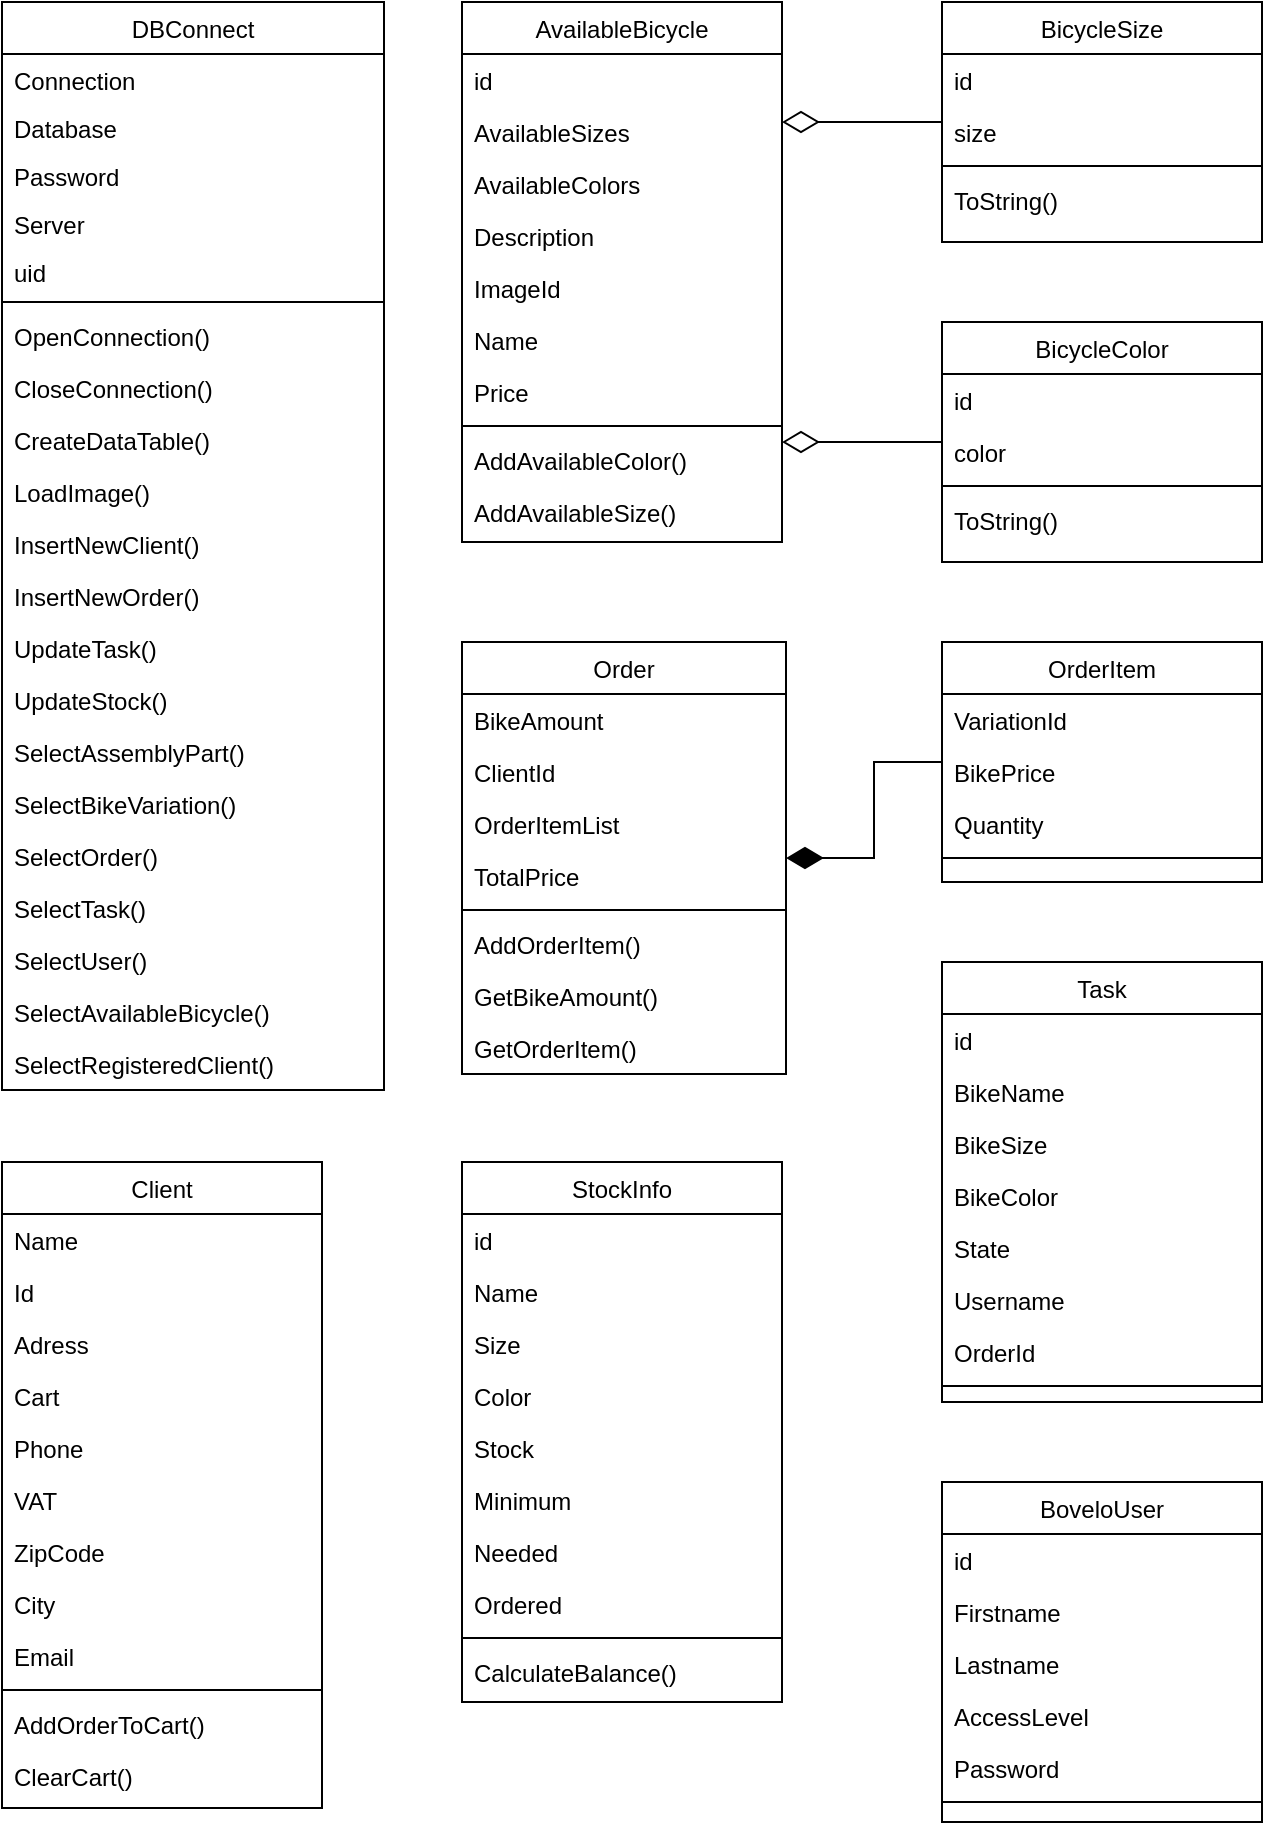 <mxfile version="14.7.7" type="device"><diagram id="TsuMjqk_o8t8ko3_EDHS" name="Page-1"><mxGraphModel dx="2249" dy="794" grid="1" gridSize="10" guides="1" tooltips="1" connect="1" arrows="1" fold="1" page="1" pageScale="1" pageWidth="827" pageHeight="1169" math="0" shadow="0"><root><mxCell id="0"/><mxCell id="1" parent="0"/><mxCell id="QG2_ryyLEY-8s9da29vv-2" value="AvailableBicycle" style="swimlane;fontStyle=0;align=center;verticalAlign=top;childLayout=stackLayout;horizontal=1;startSize=26;horizontalStack=0;resizeParent=1;resizeLast=0;collapsible=1;marginBottom=0;rounded=0;shadow=0;strokeWidth=1;" parent="1" vertex="1"><mxGeometry x="-440" y="40" width="160" height="270" as="geometry"><mxRectangle x="230" y="140" width="160" height="26" as="alternateBounds"/></mxGeometry></mxCell><mxCell id="QG2_ryyLEY-8s9da29vv-3" value="id" style="text;align=left;verticalAlign=top;spacingLeft=4;spacingRight=4;overflow=hidden;rotatable=0;points=[[0,0.5],[1,0.5]];portConstraint=eastwest;" parent="QG2_ryyLEY-8s9da29vv-2" vertex="1"><mxGeometry y="26" width="160" height="26" as="geometry"/></mxCell><mxCell id="QG2_ryyLEY-8s9da29vv-4" value="AvailableSizes" style="text;align=left;verticalAlign=top;spacingLeft=4;spacingRight=4;overflow=hidden;rotatable=0;points=[[0,0.5],[1,0.5]];portConstraint=eastwest;rounded=0;shadow=0;html=0;" parent="QG2_ryyLEY-8s9da29vv-2" vertex="1"><mxGeometry y="52" width="160" height="26" as="geometry"/></mxCell><mxCell id="QG2_ryyLEY-8s9da29vv-5" value="AvailableColors" style="text;align=left;verticalAlign=top;spacingLeft=4;spacingRight=4;overflow=hidden;rotatable=0;points=[[0,0.5],[1,0.5]];portConstraint=eastwest;rounded=0;shadow=0;html=0;" parent="QG2_ryyLEY-8s9da29vv-2" vertex="1"><mxGeometry y="78" width="160" height="26" as="geometry"/></mxCell><mxCell id="QG2_ryyLEY-8s9da29vv-6" value="Description" style="text;align=left;verticalAlign=top;spacingLeft=4;spacingRight=4;overflow=hidden;rotatable=0;points=[[0,0.5],[1,0.5]];portConstraint=eastwest;rounded=0;shadow=0;html=0;" parent="QG2_ryyLEY-8s9da29vv-2" vertex="1"><mxGeometry y="104" width="160" height="26" as="geometry"/></mxCell><mxCell id="QG2_ryyLEY-8s9da29vv-7" value="ImageId" style="text;align=left;verticalAlign=top;spacingLeft=4;spacingRight=4;overflow=hidden;rotatable=0;points=[[0,0.5],[1,0.5]];portConstraint=eastwest;rounded=0;shadow=0;html=0;" parent="QG2_ryyLEY-8s9da29vv-2" vertex="1"><mxGeometry y="130" width="160" height="26" as="geometry"/></mxCell><mxCell id="QG2_ryyLEY-8s9da29vv-8" value="Name" style="text;align=left;verticalAlign=top;spacingLeft=4;spacingRight=4;overflow=hidden;rotatable=0;points=[[0,0.5],[1,0.5]];portConstraint=eastwest;rounded=0;shadow=0;html=0;" parent="QG2_ryyLEY-8s9da29vv-2" vertex="1"><mxGeometry y="156" width="160" height="26" as="geometry"/></mxCell><mxCell id="QG2_ryyLEY-8s9da29vv-9" value="Price" style="text;align=left;verticalAlign=top;spacingLeft=4;spacingRight=4;overflow=hidden;rotatable=0;points=[[0,0.5],[1,0.5]];portConstraint=eastwest;rounded=0;shadow=0;html=0;" parent="QG2_ryyLEY-8s9da29vv-2" vertex="1"><mxGeometry y="182" width="160" height="26" as="geometry"/></mxCell><mxCell id="QG2_ryyLEY-8s9da29vv-10" value="" style="line;html=1;strokeWidth=1;align=left;verticalAlign=middle;spacingTop=-1;spacingLeft=3;spacingRight=3;rotatable=0;labelPosition=right;points=[];portConstraint=eastwest;" parent="QG2_ryyLEY-8s9da29vv-2" vertex="1"><mxGeometry y="208" width="160" height="8" as="geometry"/></mxCell><mxCell id="0ALVkSoYf7D5jNdclY_--37" value="AddAvailableColor()" style="text;align=left;verticalAlign=top;spacingLeft=4;spacingRight=4;overflow=hidden;rotatable=0;points=[[0,0.5],[1,0.5]];portConstraint=eastwest;rounded=0;shadow=0;html=0;" parent="QG2_ryyLEY-8s9da29vv-2" vertex="1"><mxGeometry y="216" width="160" height="26" as="geometry"/></mxCell><mxCell id="0ALVkSoYf7D5jNdclY_--38" value="AddAvailableSize()" style="text;align=left;verticalAlign=top;spacingLeft=4;spacingRight=4;overflow=hidden;rotatable=0;points=[[0,0.5],[1,0.5]];portConstraint=eastwest;rounded=0;shadow=0;html=0;" parent="QG2_ryyLEY-8s9da29vv-2" vertex="1"><mxGeometry y="242" width="160" height="26" as="geometry"/></mxCell><mxCell id="QG2_ryyLEY-8s9da29vv-13" value="Client" style="swimlane;fontStyle=0;align=center;verticalAlign=top;childLayout=stackLayout;horizontal=1;startSize=26;horizontalStack=0;resizeParent=1;resizeLast=0;collapsible=1;marginBottom=0;rounded=0;shadow=0;strokeWidth=1;" parent="1" vertex="1"><mxGeometry x="-670" y="620" width="160" height="323" as="geometry"><mxRectangle x="130" y="380" width="160" height="26" as="alternateBounds"/></mxGeometry></mxCell><mxCell id="QG2_ryyLEY-8s9da29vv-14" value="Name" style="text;align=left;verticalAlign=top;spacingLeft=4;spacingRight=4;overflow=hidden;rotatable=0;points=[[0,0.5],[1,0.5]];portConstraint=eastwest;" parent="QG2_ryyLEY-8s9da29vv-13" vertex="1"><mxGeometry y="26" width="160" height="26" as="geometry"/></mxCell><mxCell id="QG2_ryyLEY-8s9da29vv-15" value="Id" style="text;align=left;verticalAlign=top;spacingLeft=4;spacingRight=4;overflow=hidden;rotatable=0;points=[[0,0.5],[1,0.5]];portConstraint=eastwest;rounded=0;shadow=0;html=0;" parent="QG2_ryyLEY-8s9da29vv-13" vertex="1"><mxGeometry y="52" width="160" height="26" as="geometry"/></mxCell><mxCell id="QG2_ryyLEY-8s9da29vv-16" value="Adress" style="text;align=left;verticalAlign=top;spacingLeft=4;spacingRight=4;overflow=hidden;rotatable=0;points=[[0,0.5],[1,0.5]];portConstraint=eastwest;rounded=0;shadow=0;html=0;" parent="QG2_ryyLEY-8s9da29vv-13" vertex="1"><mxGeometry y="78" width="160" height="26" as="geometry"/></mxCell><mxCell id="0ALVkSoYf7D5jNdclY_--29" value="Cart" style="text;align=left;verticalAlign=top;spacingLeft=4;spacingRight=4;overflow=hidden;rotatable=0;points=[[0,0.5],[1,0.5]];portConstraint=eastwest;" parent="QG2_ryyLEY-8s9da29vv-13" vertex="1"><mxGeometry y="104" width="160" height="26" as="geometry"/></mxCell><mxCell id="0ALVkSoYf7D5jNdclY_--30" value="Phone" style="text;align=left;verticalAlign=top;spacingLeft=4;spacingRight=4;overflow=hidden;rotatable=0;points=[[0,0.5],[1,0.5]];portConstraint=eastwest;" parent="QG2_ryyLEY-8s9da29vv-13" vertex="1"><mxGeometry y="130" width="160" height="26" as="geometry"/></mxCell><mxCell id="0ALVkSoYf7D5jNdclY_--31" value="VAT" style="text;align=left;verticalAlign=top;spacingLeft=4;spacingRight=4;overflow=hidden;rotatable=0;points=[[0,0.5],[1,0.5]];portConstraint=eastwest;" parent="QG2_ryyLEY-8s9da29vv-13" vertex="1"><mxGeometry y="156" width="160" height="26" as="geometry"/></mxCell><mxCell id="0ALVkSoYf7D5jNdclY_--32" value="ZipCode" style="text;align=left;verticalAlign=top;spacingLeft=4;spacingRight=4;overflow=hidden;rotatable=0;points=[[0,0.5],[1,0.5]];portConstraint=eastwest;" parent="QG2_ryyLEY-8s9da29vv-13" vertex="1"><mxGeometry y="182" width="160" height="26" as="geometry"/></mxCell><mxCell id="0ALVkSoYf7D5jNdclY_--33" value="City" style="text;align=left;verticalAlign=top;spacingLeft=4;spacingRight=4;overflow=hidden;rotatable=0;points=[[0,0.5],[1,0.5]];portConstraint=eastwest;" parent="QG2_ryyLEY-8s9da29vv-13" vertex="1"><mxGeometry y="208" width="160" height="26" as="geometry"/></mxCell><mxCell id="0ALVkSoYf7D5jNdclY_--34" value="Email" style="text;align=left;verticalAlign=top;spacingLeft=4;spacingRight=4;overflow=hidden;rotatable=0;points=[[0,0.5],[1,0.5]];portConstraint=eastwest;" parent="QG2_ryyLEY-8s9da29vv-13" vertex="1"><mxGeometry y="234" width="160" height="26" as="geometry"/></mxCell><mxCell id="QG2_ryyLEY-8s9da29vv-23" value="" style="line;html=1;strokeWidth=1;align=left;verticalAlign=middle;spacingTop=-1;spacingLeft=3;spacingRight=3;rotatable=0;labelPosition=right;points=[];portConstraint=eastwest;" parent="QG2_ryyLEY-8s9da29vv-13" vertex="1"><mxGeometry y="260" width="160" height="8" as="geometry"/></mxCell><mxCell id="0ALVkSoYf7D5jNdclY_--35" value="AddOrderToCart()" style="text;align=left;verticalAlign=top;spacingLeft=4;spacingRight=4;overflow=hidden;rotatable=0;points=[[0,0.5],[1,0.5]];portConstraint=eastwest;" parent="QG2_ryyLEY-8s9da29vv-13" vertex="1"><mxGeometry y="268" width="160" height="26" as="geometry"/></mxCell><mxCell id="0ALVkSoYf7D5jNdclY_--36" value="ClearCart()" style="text;align=left;verticalAlign=top;spacingLeft=4;spacingRight=4;overflow=hidden;rotatable=0;points=[[0,0.5],[1,0.5]];portConstraint=eastwest;" parent="QG2_ryyLEY-8s9da29vv-13" vertex="1"><mxGeometry y="294" width="160" height="26" as="geometry"/></mxCell><mxCell id="QG2_ryyLEY-8s9da29vv-26" value="OrderItem" style="swimlane;fontStyle=0;align=center;verticalAlign=top;childLayout=stackLayout;horizontal=1;startSize=26;horizontalStack=0;resizeParent=1;resizeLast=0;collapsible=1;marginBottom=0;rounded=0;shadow=0;strokeWidth=1;" parent="1" vertex="1"><mxGeometry x="-200" y="360" width="160" height="120" as="geometry"><mxRectangle x="550" y="140" width="160" height="26" as="alternateBounds"/></mxGeometry></mxCell><mxCell id="QG2_ryyLEY-8s9da29vv-27" value="VariationId" style="text;align=left;verticalAlign=top;spacingLeft=4;spacingRight=4;overflow=hidden;rotatable=0;points=[[0,0.5],[1,0.5]];portConstraint=eastwest;rounded=0;shadow=0;html=0;" parent="QG2_ryyLEY-8s9da29vv-26" vertex="1"><mxGeometry y="26" width="160" height="26" as="geometry"/></mxCell><mxCell id="QG2_ryyLEY-8s9da29vv-28" value="BikePrice" style="text;align=left;verticalAlign=top;spacingLeft=4;spacingRight=4;overflow=hidden;rotatable=0;points=[[0,0.5],[1,0.5]];portConstraint=eastwest;rounded=0;shadow=0;html=0;" parent="QG2_ryyLEY-8s9da29vv-26" vertex="1"><mxGeometry y="52" width="160" height="26" as="geometry"/></mxCell><mxCell id="QG2_ryyLEY-8s9da29vv-30" value="Quantity" style="text;align=left;verticalAlign=top;spacingLeft=4;spacingRight=4;overflow=hidden;rotatable=0;points=[[0,0.5],[1,0.5]];portConstraint=eastwest;" parent="QG2_ryyLEY-8s9da29vv-26" vertex="1"><mxGeometry y="78" width="160" height="26" as="geometry"/></mxCell><mxCell id="QG2_ryyLEY-8s9da29vv-33" value="" style="line;html=1;strokeWidth=1;align=left;verticalAlign=middle;spacingTop=-1;spacingLeft=3;spacingRight=3;rotatable=0;labelPosition=right;points=[];portConstraint=eastwest;" parent="QG2_ryyLEY-8s9da29vv-26" vertex="1"><mxGeometry y="104" width="160" height="8" as="geometry"/></mxCell><mxCell id="wC6MNyjs0IfiuCmdOEDi-1" style="edgeStyle=orthogonalEdgeStyle;rounded=0;orthogonalLoop=1;jettySize=auto;html=1;endArrow=none;endFill=0;startArrow=diamondThin;startFill=1;startSize=16;" parent="1" source="QG2_ryyLEY-8s9da29vv-34" target="QG2_ryyLEY-8s9da29vv-26" edge="1"><mxGeometry relative="1" as="geometry"><mxPoint x="-250" y="490" as="sourcePoint"/><mxPoint x="-80" y="520" as="targetPoint"/></mxGeometry></mxCell><mxCell id="QG2_ryyLEY-8s9da29vv-34" value="Order" style="swimlane;fontStyle=0;align=center;verticalAlign=top;childLayout=stackLayout;horizontal=1;startSize=26;horizontalStack=0;resizeParent=1;resizeLast=0;collapsible=1;marginBottom=0;rounded=0;shadow=0;strokeWidth=1;" parent="1" vertex="1"><mxGeometry x="-440" y="360" width="162" height="216" as="geometry"><mxRectangle x="550" y="140" width="160" height="26" as="alternateBounds"/></mxGeometry></mxCell><mxCell id="QG2_ryyLEY-8s9da29vv-35" value="BikeAmount" style="text;align=left;verticalAlign=top;spacingLeft=4;spacingRight=4;overflow=hidden;rotatable=0;points=[[0,0.5],[1,0.5]];portConstraint=eastwest;rounded=0;shadow=0;html=0;" parent="QG2_ryyLEY-8s9da29vv-34" vertex="1"><mxGeometry y="26" width="162" height="26" as="geometry"/></mxCell><mxCell id="0ALVkSoYf7D5jNdclY_--18" value="ClientId" style="text;align=left;verticalAlign=top;spacingLeft=4;spacingRight=4;overflow=hidden;rotatable=0;points=[[0,0.5],[1,0.5]];portConstraint=eastwest;rounded=0;shadow=0;html=0;" parent="QG2_ryyLEY-8s9da29vv-34" vertex="1"><mxGeometry y="52" width="162" height="26" as="geometry"/></mxCell><mxCell id="0ALVkSoYf7D5jNdclY_--19" value="OrderItemList" style="text;align=left;verticalAlign=top;spacingLeft=4;spacingRight=4;overflow=hidden;rotatable=0;points=[[0,0.5],[1,0.5]];portConstraint=eastwest;rounded=0;shadow=0;html=0;" parent="QG2_ryyLEY-8s9da29vv-34" vertex="1"><mxGeometry y="78" width="162" height="26" as="geometry"/></mxCell><mxCell id="QG2_ryyLEY-8s9da29vv-38" value="TotalPrice" style="text;align=left;verticalAlign=top;spacingLeft=4;spacingRight=4;overflow=hidden;rotatable=0;points=[[0,0.5],[1,0.5]];portConstraint=eastwest;rounded=0;shadow=0;html=0;" parent="QG2_ryyLEY-8s9da29vv-34" vertex="1"><mxGeometry y="104" width="162" height="26" as="geometry"/></mxCell><mxCell id="QG2_ryyLEY-8s9da29vv-39" value="" style="line;html=1;strokeWidth=1;align=left;verticalAlign=middle;spacingTop=-1;spacingLeft=3;spacingRight=3;rotatable=0;labelPosition=right;points=[];portConstraint=eastwest;" parent="QG2_ryyLEY-8s9da29vv-34" vertex="1"><mxGeometry y="130" width="162" height="8" as="geometry"/></mxCell><mxCell id="0ALVkSoYf7D5jNdclY_--20" value="AddOrderItem()" style="text;align=left;verticalAlign=top;spacingLeft=4;spacingRight=4;overflow=hidden;rotatable=0;points=[[0,0.5],[1,0.5]];portConstraint=eastwest;rounded=0;shadow=0;html=0;" parent="QG2_ryyLEY-8s9da29vv-34" vertex="1"><mxGeometry y="138" width="162" height="26" as="geometry"/></mxCell><mxCell id="0ALVkSoYf7D5jNdclY_--21" value="GetBikeAmount()" style="text;align=left;verticalAlign=top;spacingLeft=4;spacingRight=4;overflow=hidden;rotatable=0;points=[[0,0.5],[1,0.5]];portConstraint=eastwest;rounded=0;shadow=0;html=0;" parent="QG2_ryyLEY-8s9da29vv-34" vertex="1"><mxGeometry y="164" width="162" height="26" as="geometry"/></mxCell><mxCell id="0ALVkSoYf7D5jNdclY_--22" value="GetOrderItem()" style="text;align=left;verticalAlign=top;spacingLeft=4;spacingRight=4;overflow=hidden;rotatable=0;points=[[0,0.5],[1,0.5]];portConstraint=eastwest;rounded=0;shadow=0;html=0;" parent="QG2_ryyLEY-8s9da29vv-34" vertex="1"><mxGeometry y="190" width="162" height="26" as="geometry"/></mxCell><mxCell id="QG2_ryyLEY-8s9da29vv-43" value="BoveloUser" style="swimlane;fontStyle=0;align=center;verticalAlign=top;childLayout=stackLayout;horizontal=1;startSize=26;horizontalStack=0;resizeParent=1;resizeLast=0;collapsible=1;marginBottom=0;rounded=0;shadow=0;strokeWidth=1;" parent="1" vertex="1"><mxGeometry x="-200" y="780" width="160" height="170" as="geometry"><mxRectangle x="130" y="380" width="160" height="26" as="alternateBounds"/></mxGeometry></mxCell><mxCell id="QG2_ryyLEY-8s9da29vv-46" value="id" style="text;align=left;verticalAlign=top;spacingLeft=4;spacingRight=4;overflow=hidden;rotatable=0;points=[[0,0.5],[1,0.5]];portConstraint=eastwest;rounded=0;shadow=0;html=0;" parent="QG2_ryyLEY-8s9da29vv-43" vertex="1"><mxGeometry y="26" width="160" height="26" as="geometry"/></mxCell><mxCell id="QG2_ryyLEY-8s9da29vv-44" value="Firstname" style="text;align=left;verticalAlign=top;spacingLeft=4;spacingRight=4;overflow=hidden;rotatable=0;points=[[0,0.5],[1,0.5]];portConstraint=eastwest;" parent="QG2_ryyLEY-8s9da29vv-43" vertex="1"><mxGeometry y="52" width="160" height="26" as="geometry"/></mxCell><mxCell id="0ALVkSoYf7D5jNdclY_--27" value="Lastname" style="text;align=left;verticalAlign=top;spacingLeft=4;spacingRight=4;overflow=hidden;rotatable=0;points=[[0,0.5],[1,0.5]];portConstraint=eastwest;" parent="QG2_ryyLEY-8s9da29vv-43" vertex="1"><mxGeometry y="78" width="160" height="26" as="geometry"/></mxCell><mxCell id="0ALVkSoYf7D5jNdclY_--28" value="AccessLevel" style="text;align=left;verticalAlign=top;spacingLeft=4;spacingRight=4;overflow=hidden;rotatable=0;points=[[0,0.5],[1,0.5]];portConstraint=eastwest;" parent="QG2_ryyLEY-8s9da29vv-43" vertex="1"><mxGeometry y="104" width="160" height="26" as="geometry"/></mxCell><mxCell id="QG2_ryyLEY-8s9da29vv-48" value="Password" style="text;align=left;verticalAlign=top;spacingLeft=4;spacingRight=4;overflow=hidden;rotatable=0;points=[[0,0.5],[1,0.5]];portConstraint=eastwest;rounded=0;shadow=0;html=0;" parent="QG2_ryyLEY-8s9da29vv-43" vertex="1"><mxGeometry y="130" width="160" height="26" as="geometry"/></mxCell><mxCell id="QG2_ryyLEY-8s9da29vv-49" value="" style="line;html=1;strokeWidth=1;align=left;verticalAlign=middle;spacingTop=-1;spacingLeft=3;spacingRight=3;rotatable=0;labelPosition=right;points=[];portConstraint=eastwest;" parent="QG2_ryyLEY-8s9da29vv-43" vertex="1"><mxGeometry y="156" width="160" height="8" as="geometry"/></mxCell><mxCell id="QG2_ryyLEY-8s9da29vv-75" value="Task" style="swimlane;fontStyle=0;align=center;verticalAlign=top;childLayout=stackLayout;horizontal=1;startSize=26;horizontalStack=0;resizeParent=1;resizeLast=0;collapsible=1;marginBottom=0;rounded=0;shadow=0;strokeWidth=1;" parent="1" vertex="1"><mxGeometry x="-200" y="520" width="160" height="220" as="geometry"><mxRectangle x="130" y="380" width="160" height="26" as="alternateBounds"/></mxGeometry></mxCell><mxCell id="0ALVkSoYf7D5jNdclY_--24" value="id" style="text;align=left;verticalAlign=top;spacingLeft=4;spacingRight=4;overflow=hidden;rotatable=0;points=[[0,0.5],[1,0.5]];portConstraint=eastwest;rounded=0;shadow=0;html=0;" parent="QG2_ryyLEY-8s9da29vv-75" vertex="1"><mxGeometry y="26" width="160" height="26" as="geometry"/></mxCell><mxCell id="0ALVkSoYf7D5jNdclY_--23" value="BikeName" style="text;align=left;verticalAlign=top;spacingLeft=4;spacingRight=4;overflow=hidden;rotatable=0;points=[[0,0.5],[1,0.5]];portConstraint=eastwest;" parent="QG2_ryyLEY-8s9da29vv-75" vertex="1"><mxGeometry y="52" width="160" height="26" as="geometry"/></mxCell><mxCell id="QG2_ryyLEY-8s9da29vv-78" value="BikeSize" style="text;align=left;verticalAlign=top;spacingLeft=4;spacingRight=4;overflow=hidden;rotatable=0;points=[[0,0.5],[1,0.5]];portConstraint=eastwest;rounded=0;shadow=0;html=0;" parent="QG2_ryyLEY-8s9da29vv-75" vertex="1"><mxGeometry y="78" width="160" height="26" as="geometry"/></mxCell><mxCell id="QG2_ryyLEY-8s9da29vv-76" value="BikeColor" style="text;align=left;verticalAlign=top;spacingLeft=4;spacingRight=4;overflow=hidden;rotatable=0;points=[[0,0.5],[1,0.5]];portConstraint=eastwest;" parent="QG2_ryyLEY-8s9da29vv-75" vertex="1"><mxGeometry y="104" width="160" height="26" as="geometry"/></mxCell><mxCell id="0ALVkSoYf7D5jNdclY_--25" value="State" style="text;align=left;verticalAlign=top;spacingLeft=4;spacingRight=4;overflow=hidden;rotatable=0;points=[[0,0.5],[1,0.5]];portConstraint=eastwest;rounded=0;shadow=0;html=0;" parent="QG2_ryyLEY-8s9da29vv-75" vertex="1"><mxGeometry y="130" width="160" height="26" as="geometry"/></mxCell><mxCell id="0ALVkSoYf7D5jNdclY_--26" value="Username" style="text;align=left;verticalAlign=top;spacingLeft=4;spacingRight=4;overflow=hidden;rotatable=0;points=[[0,0.5],[1,0.5]];portConstraint=eastwest;rounded=0;shadow=0;html=0;" parent="QG2_ryyLEY-8s9da29vv-75" vertex="1"><mxGeometry y="156" width="160" height="26" as="geometry"/></mxCell><mxCell id="QG2_ryyLEY-8s9da29vv-82" value="OrderId" style="text;align=left;verticalAlign=top;spacingLeft=4;spacingRight=4;overflow=hidden;rotatable=0;points=[[0,0.5],[1,0.5]];portConstraint=eastwest;rounded=0;shadow=0;html=0;" parent="QG2_ryyLEY-8s9da29vv-75" vertex="1"><mxGeometry y="182" width="160" height="26" as="geometry"/></mxCell><mxCell id="QG2_ryyLEY-8s9da29vv-83" value="" style="line;html=1;strokeWidth=1;align=left;verticalAlign=middle;spacingTop=-1;spacingLeft=3;spacingRight=3;rotatable=0;labelPosition=right;points=[];portConstraint=eastwest;" parent="QG2_ryyLEY-8s9da29vv-75" vertex="1"><mxGeometry y="208" width="160" height="8" as="geometry"/></mxCell><mxCell id="0ALVkSoYf7D5jNdclY_--1" value="StockInfo" style="swimlane;fontStyle=0;align=center;verticalAlign=top;childLayout=stackLayout;horizontal=1;startSize=26;horizontalStack=0;resizeParent=1;resizeLast=0;collapsible=1;marginBottom=0;rounded=0;shadow=0;strokeWidth=1;" parent="1" vertex="1"><mxGeometry x="-440" y="620" width="160" height="270" as="geometry"><mxRectangle x="550" y="140" width="160" height="26" as="alternateBounds"/></mxGeometry></mxCell><mxCell id="0ALVkSoYf7D5jNdclY_--2" value="id" style="text;align=left;verticalAlign=top;spacingLeft=4;spacingRight=4;overflow=hidden;rotatable=0;points=[[0,0.5],[1,0.5]];portConstraint=eastwest;rounded=0;shadow=0;html=0;" parent="0ALVkSoYf7D5jNdclY_--1" vertex="1"><mxGeometry y="26" width="160" height="26" as="geometry"/></mxCell><mxCell id="0ALVkSoYf7D5jNdclY_--11" value="Name" style="text;align=left;verticalAlign=top;spacingLeft=4;spacingRight=4;overflow=hidden;rotatable=0;points=[[0,0.5],[1,0.5]];portConstraint=eastwest;rounded=0;shadow=0;html=0;" parent="0ALVkSoYf7D5jNdclY_--1" vertex="1"><mxGeometry y="52" width="160" height="26" as="geometry"/></mxCell><mxCell id="0ALVkSoYf7D5jNdclY_--10" value="Size" style="text;align=left;verticalAlign=top;spacingLeft=4;spacingRight=4;overflow=hidden;rotatable=0;points=[[0,0.5],[1,0.5]];portConstraint=eastwest;rounded=0;shadow=0;html=0;" parent="0ALVkSoYf7D5jNdclY_--1" vertex="1"><mxGeometry y="78" width="160" height="26" as="geometry"/></mxCell><mxCell id="0ALVkSoYf7D5jNdclY_--3" value="Color" style="text;align=left;verticalAlign=top;spacingLeft=4;spacingRight=4;overflow=hidden;rotatable=0;points=[[0,0.5],[1,0.5]];portConstraint=eastwest;rounded=0;shadow=0;html=0;" parent="0ALVkSoYf7D5jNdclY_--1" vertex="1"><mxGeometry y="104" width="160" height="26" as="geometry"/></mxCell><mxCell id="0ALVkSoYf7D5jNdclY_--12" value="Stock" style="text;align=left;verticalAlign=top;spacingLeft=4;spacingRight=4;overflow=hidden;rotatable=0;points=[[0,0.5],[1,0.5]];portConstraint=eastwest;rounded=0;shadow=0;html=0;" parent="0ALVkSoYf7D5jNdclY_--1" vertex="1"><mxGeometry y="130" width="160" height="26" as="geometry"/></mxCell><mxCell id="0ALVkSoYf7D5jNdclY_--13" value="Minimum" style="text;align=left;verticalAlign=top;spacingLeft=4;spacingRight=4;overflow=hidden;rotatable=0;points=[[0,0.5],[1,0.5]];portConstraint=eastwest;rounded=0;shadow=0;html=0;" parent="0ALVkSoYf7D5jNdclY_--1" vertex="1"><mxGeometry y="156" width="160" height="26" as="geometry"/></mxCell><mxCell id="0ALVkSoYf7D5jNdclY_--15" value="Needed" style="text;align=left;verticalAlign=top;spacingLeft=4;spacingRight=4;overflow=hidden;rotatable=0;points=[[0,0.5],[1,0.5]];portConstraint=eastwest;rounded=0;shadow=0;html=0;" parent="0ALVkSoYf7D5jNdclY_--1" vertex="1"><mxGeometry y="182" width="160" height="26" as="geometry"/></mxCell><mxCell id="0ALVkSoYf7D5jNdclY_--14" value="Ordered" style="text;align=left;verticalAlign=top;spacingLeft=4;spacingRight=4;overflow=hidden;rotatable=0;points=[[0,0.5],[1,0.5]];portConstraint=eastwest;rounded=0;shadow=0;html=0;" parent="0ALVkSoYf7D5jNdclY_--1" vertex="1"><mxGeometry y="208" width="160" height="26" as="geometry"/></mxCell><mxCell id="0ALVkSoYf7D5jNdclY_--6" value="" style="line;html=1;strokeWidth=1;align=left;verticalAlign=middle;spacingTop=-1;spacingLeft=3;spacingRight=3;rotatable=0;labelPosition=right;points=[];portConstraint=eastwest;" parent="0ALVkSoYf7D5jNdclY_--1" vertex="1"><mxGeometry y="234" width="160" height="8" as="geometry"/></mxCell><mxCell id="0ALVkSoYf7D5jNdclY_--17" value="CalculateBalance()" style="text;align=left;verticalAlign=top;spacingLeft=4;spacingRight=4;overflow=hidden;rotatable=0;points=[[0,0.5],[1,0.5]];portConstraint=eastwest;rounded=0;shadow=0;html=0;" parent="0ALVkSoYf7D5jNdclY_--1" vertex="1"><mxGeometry y="242" width="160" height="26" as="geometry"/></mxCell><mxCell id="0ALVkSoYf7D5jNdclY_--39" value="DBConnect" style="swimlane;fontStyle=0;align=center;verticalAlign=top;childLayout=stackLayout;horizontal=1;startSize=26;horizontalStack=0;resizeParent=1;resizeLast=0;collapsible=1;marginBottom=0;rounded=0;shadow=0;strokeWidth=1;" parent="1" vertex="1"><mxGeometry x="-670" y="40" width="191" height="544" as="geometry"><mxRectangle x="340" y="380" width="170" height="26" as="alternateBounds"/></mxGeometry></mxCell><mxCell id="0ALVkSoYf7D5jNdclY_--40" value="Connection&#10;" style="text;align=left;verticalAlign=top;spacingLeft=4;spacingRight=4;overflow=hidden;rotatable=0;points=[[0,0.5],[1,0.5]];portConstraint=eastwest;" parent="0ALVkSoYf7D5jNdclY_--39" vertex="1"><mxGeometry y="26" width="191" height="24" as="geometry"/></mxCell><mxCell id="0ALVkSoYf7D5jNdclY_--62" value="Database" style="text;align=left;verticalAlign=top;spacingLeft=4;spacingRight=4;overflow=hidden;rotatable=0;points=[[0,0.5],[1,0.5]];portConstraint=eastwest;" parent="0ALVkSoYf7D5jNdclY_--39" vertex="1"><mxGeometry y="50" width="191" height="24" as="geometry"/></mxCell><mxCell id="0ALVkSoYf7D5jNdclY_--63" value="Password" style="text;align=left;verticalAlign=top;spacingLeft=4;spacingRight=4;overflow=hidden;rotatable=0;points=[[0,0.5],[1,0.5]];portConstraint=eastwest;" parent="0ALVkSoYf7D5jNdclY_--39" vertex="1"><mxGeometry y="74" width="191" height="24" as="geometry"/></mxCell><mxCell id="0ALVkSoYf7D5jNdclY_--64" value="Server" style="text;align=left;verticalAlign=top;spacingLeft=4;spacingRight=4;overflow=hidden;rotatable=0;points=[[0,0.5],[1,0.5]];portConstraint=eastwest;" parent="0ALVkSoYf7D5jNdclY_--39" vertex="1"><mxGeometry y="98" width="191" height="24" as="geometry"/></mxCell><mxCell id="0ALVkSoYf7D5jNdclY_--65" value="uid" style="text;align=left;verticalAlign=top;spacingLeft=4;spacingRight=4;overflow=hidden;rotatable=0;points=[[0,0.5],[1,0.5]];portConstraint=eastwest;" parent="0ALVkSoYf7D5jNdclY_--39" vertex="1"><mxGeometry y="122" width="191" height="24" as="geometry"/></mxCell><mxCell id="0ALVkSoYf7D5jNdclY_--45" value="" style="line;html=1;strokeWidth=1;align=left;verticalAlign=middle;spacingTop=-1;spacingLeft=3;spacingRight=3;rotatable=0;labelPosition=right;points=[];portConstraint=eastwest;" parent="0ALVkSoYf7D5jNdclY_--39" vertex="1"><mxGeometry y="146" width="191" height="8" as="geometry"/></mxCell><mxCell id="0ALVkSoYf7D5jNdclY_--67" value="OpenConnection()" style="text;align=left;verticalAlign=top;spacingLeft=4;spacingRight=4;overflow=hidden;rotatable=0;points=[[0,0.5],[1,0.5]];portConstraint=eastwest;" parent="0ALVkSoYf7D5jNdclY_--39" vertex="1"><mxGeometry y="154" width="191" height="26" as="geometry"/></mxCell><mxCell id="0ALVkSoYf7D5jNdclY_--66" value="CloseConnection()" style="text;align=left;verticalAlign=top;spacingLeft=4;spacingRight=4;overflow=hidden;rotatable=0;points=[[0,0.5],[1,0.5]];portConstraint=eastwest;" parent="0ALVkSoYf7D5jNdclY_--39" vertex="1"><mxGeometry y="180" width="191" height="26" as="geometry"/></mxCell><mxCell id="0ALVkSoYf7D5jNdclY_--48" value="CreateDataTable()" style="text;align=left;verticalAlign=top;spacingLeft=4;spacingRight=4;overflow=hidden;rotatable=0;points=[[0,0.5],[1,0.5]];portConstraint=eastwest;" parent="0ALVkSoYf7D5jNdclY_--39" vertex="1"><mxGeometry y="206" width="191" height="26" as="geometry"/></mxCell><mxCell id="0ALVkSoYf7D5jNdclY_--70" value="LoadImage()" style="text;align=left;verticalAlign=top;spacingLeft=4;spacingRight=4;overflow=hidden;rotatable=0;points=[[0,0.5],[1,0.5]];portConstraint=eastwest;" parent="0ALVkSoYf7D5jNdclY_--39" vertex="1"><mxGeometry y="232" width="191" height="26" as="geometry"/></mxCell><mxCell id="0ALVkSoYf7D5jNdclY_--68" value="InsertNewClient()" style="text;align=left;verticalAlign=top;spacingLeft=4;spacingRight=4;overflow=hidden;rotatable=0;points=[[0,0.5],[1,0.5]];portConstraint=eastwest;" parent="0ALVkSoYf7D5jNdclY_--39" vertex="1"><mxGeometry y="258" width="191" height="26" as="geometry"/></mxCell><mxCell id="0ALVkSoYf7D5jNdclY_--69" value="InsertNewOrder()" style="text;align=left;verticalAlign=top;spacingLeft=4;spacingRight=4;overflow=hidden;rotatable=0;points=[[0,0.5],[1,0.5]];portConstraint=eastwest;" parent="0ALVkSoYf7D5jNdclY_--39" vertex="1"><mxGeometry y="284" width="191" height="26" as="geometry"/></mxCell><mxCell id="0ALVkSoYf7D5jNdclY_--71" value="UpdateTask()" style="text;align=left;verticalAlign=top;spacingLeft=4;spacingRight=4;overflow=hidden;rotatable=0;points=[[0,0.5],[1,0.5]];portConstraint=eastwest;" parent="0ALVkSoYf7D5jNdclY_--39" vertex="1"><mxGeometry y="310" width="191" height="26" as="geometry"/></mxCell><mxCell id="0ALVkSoYf7D5jNdclY_--78" value="UpdateStock()" style="text;align=left;verticalAlign=top;spacingLeft=4;spacingRight=4;overflow=hidden;rotatable=0;points=[[0,0.5],[1,0.5]];portConstraint=eastwest;" parent="0ALVkSoYf7D5jNdclY_--39" vertex="1"><mxGeometry y="336" width="191" height="26" as="geometry"/></mxCell><mxCell id="0ALVkSoYf7D5jNdclY_--79" value="SelectAssemblyPart()" style="text;align=left;verticalAlign=top;spacingLeft=4;spacingRight=4;overflow=hidden;rotatable=0;points=[[0,0.5],[1,0.5]];portConstraint=eastwest;" parent="0ALVkSoYf7D5jNdclY_--39" vertex="1"><mxGeometry y="362" width="191" height="26" as="geometry"/></mxCell><mxCell id="0ALVkSoYf7D5jNdclY_--80" value="SelectBikeVariation()" style="text;align=left;verticalAlign=top;spacingLeft=4;spacingRight=4;overflow=hidden;rotatable=0;points=[[0,0.5],[1,0.5]];portConstraint=eastwest;" parent="0ALVkSoYf7D5jNdclY_--39" vertex="1"><mxGeometry y="388" width="191" height="26" as="geometry"/></mxCell><mxCell id="0ALVkSoYf7D5jNdclY_--72" value="SelectOrder()" style="text;align=left;verticalAlign=top;spacingLeft=4;spacingRight=4;overflow=hidden;rotatable=0;points=[[0,0.5],[1,0.5]];portConstraint=eastwest;" parent="0ALVkSoYf7D5jNdclY_--39" vertex="1"><mxGeometry y="414" width="191" height="26" as="geometry"/></mxCell><mxCell id="0ALVkSoYf7D5jNdclY_--73" value="SelectTask()" style="text;align=left;verticalAlign=top;spacingLeft=4;spacingRight=4;overflow=hidden;rotatable=0;points=[[0,0.5],[1,0.5]];portConstraint=eastwest;" parent="0ALVkSoYf7D5jNdclY_--39" vertex="1"><mxGeometry y="440" width="191" height="26" as="geometry"/></mxCell><mxCell id="0ALVkSoYf7D5jNdclY_--74" value="SelectUser()" style="text;align=left;verticalAlign=top;spacingLeft=4;spacingRight=4;overflow=hidden;rotatable=0;points=[[0,0.5],[1,0.5]];portConstraint=eastwest;" parent="0ALVkSoYf7D5jNdclY_--39" vertex="1"><mxGeometry y="466" width="191" height="26" as="geometry"/></mxCell><mxCell id="0ALVkSoYf7D5jNdclY_--75" value="SelectAvailableBicycle()" style="text;align=left;verticalAlign=top;spacingLeft=4;spacingRight=4;overflow=hidden;rotatable=0;points=[[0,0.5],[1,0.5]];portConstraint=eastwest;" parent="0ALVkSoYf7D5jNdclY_--39" vertex="1"><mxGeometry y="492" width="191" height="26" as="geometry"/></mxCell><mxCell id="0ALVkSoYf7D5jNdclY_--76" value="SelectRegisteredClient()" style="text;align=left;verticalAlign=top;spacingLeft=4;spacingRight=4;overflow=hidden;rotatable=0;points=[[0,0.5],[1,0.5]];portConstraint=eastwest;" parent="0ALVkSoYf7D5jNdclY_--39" vertex="1"><mxGeometry y="518" width="191" height="26" as="geometry"/></mxCell><mxCell id="b-nqsrUIRrcm-qXKe5dL-19" style="edgeStyle=orthogonalEdgeStyle;rounded=0;orthogonalLoop=1;jettySize=auto;html=1;endArrow=diamondThin;endFill=0;endSize=16;entryX=1;entryY=0.154;entryDx=0;entryDy=0;entryPerimeter=0;" parent="1" source="b-nqsrUIRrcm-qXKe5dL-1" target="0ALVkSoYf7D5jNdclY_--37" edge="1"><mxGeometry relative="1" as="geometry"/></mxCell><mxCell id="b-nqsrUIRrcm-qXKe5dL-1" value="BicycleColor" style="swimlane;fontStyle=0;align=center;verticalAlign=top;childLayout=stackLayout;horizontal=1;startSize=26;horizontalStack=0;resizeParent=1;resizeLast=0;collapsible=1;marginBottom=0;rounded=0;shadow=0;strokeWidth=1;" parent="1" vertex="1"><mxGeometry x="-200" y="200" width="160" height="120" as="geometry"><mxRectangle x="230" y="140" width="160" height="26" as="alternateBounds"/></mxGeometry></mxCell><mxCell id="b-nqsrUIRrcm-qXKe5dL-2" value="id" style="text;align=left;verticalAlign=top;spacingLeft=4;spacingRight=4;overflow=hidden;rotatable=0;points=[[0,0.5],[1,0.5]];portConstraint=eastwest;" parent="b-nqsrUIRrcm-qXKe5dL-1" vertex="1"><mxGeometry y="26" width="160" height="26" as="geometry"/></mxCell><mxCell id="b-nqsrUIRrcm-qXKe5dL-3" value="color" style="text;align=left;verticalAlign=top;spacingLeft=4;spacingRight=4;overflow=hidden;rotatable=0;points=[[0,0.5],[1,0.5]];portConstraint=eastwest;rounded=0;shadow=0;html=0;" parent="b-nqsrUIRrcm-qXKe5dL-1" vertex="1"><mxGeometry y="52" width="160" height="26" as="geometry"/></mxCell><mxCell id="b-nqsrUIRrcm-qXKe5dL-9" value="" style="line;html=1;strokeWidth=1;align=left;verticalAlign=middle;spacingTop=-1;spacingLeft=3;spacingRight=3;rotatable=0;labelPosition=right;points=[];portConstraint=eastwest;" parent="b-nqsrUIRrcm-qXKe5dL-1" vertex="1"><mxGeometry y="78" width="160" height="8" as="geometry"/></mxCell><mxCell id="b-nqsrUIRrcm-qXKe5dL-10" value="ToString()" style="text;align=left;verticalAlign=top;spacingLeft=4;spacingRight=4;overflow=hidden;rotatable=0;points=[[0,0.5],[1,0.5]];portConstraint=eastwest;rounded=0;shadow=0;html=0;" parent="b-nqsrUIRrcm-qXKe5dL-1" vertex="1"><mxGeometry y="86" width="160" height="26" as="geometry"/></mxCell><mxCell id="b-nqsrUIRrcm-qXKe5dL-20" style="edgeStyle=orthogonalEdgeStyle;rounded=0;orthogonalLoop=1;jettySize=auto;html=1;endArrow=diamondThin;endFill=0;endSize=16;" parent="1" source="b-nqsrUIRrcm-qXKe5dL-12" edge="1"><mxGeometry relative="1" as="geometry"><mxPoint x="-280" y="100" as="targetPoint"/></mxGeometry></mxCell><mxCell id="b-nqsrUIRrcm-qXKe5dL-12" value="BicycleSize" style="swimlane;fontStyle=0;align=center;verticalAlign=top;childLayout=stackLayout;horizontal=1;startSize=26;horizontalStack=0;resizeParent=1;resizeLast=0;collapsible=1;marginBottom=0;rounded=0;shadow=0;strokeWidth=1;" parent="1" vertex="1"><mxGeometry x="-200" y="40" width="160" height="120" as="geometry"><mxRectangle x="230" y="140" width="160" height="26" as="alternateBounds"/></mxGeometry></mxCell><mxCell id="b-nqsrUIRrcm-qXKe5dL-13" value="id" style="text;align=left;verticalAlign=top;spacingLeft=4;spacingRight=4;overflow=hidden;rotatable=0;points=[[0,0.5],[1,0.5]];portConstraint=eastwest;" parent="b-nqsrUIRrcm-qXKe5dL-12" vertex="1"><mxGeometry y="26" width="160" height="26" as="geometry"/></mxCell><mxCell id="b-nqsrUIRrcm-qXKe5dL-14" value="size" style="text;align=left;verticalAlign=top;spacingLeft=4;spacingRight=4;overflow=hidden;rotatable=0;points=[[0,0.5],[1,0.5]];portConstraint=eastwest;rounded=0;shadow=0;html=0;" parent="b-nqsrUIRrcm-qXKe5dL-12" vertex="1"><mxGeometry y="52" width="160" height="26" as="geometry"/></mxCell><mxCell id="b-nqsrUIRrcm-qXKe5dL-15" value="" style="line;html=1;strokeWidth=1;align=left;verticalAlign=middle;spacingTop=-1;spacingLeft=3;spacingRight=3;rotatable=0;labelPosition=right;points=[];portConstraint=eastwest;" parent="b-nqsrUIRrcm-qXKe5dL-12" vertex="1"><mxGeometry y="78" width="160" height="8" as="geometry"/></mxCell><mxCell id="b-nqsrUIRrcm-qXKe5dL-16" value="ToString()" style="text;align=left;verticalAlign=top;spacingLeft=4;spacingRight=4;overflow=hidden;rotatable=0;points=[[0,0.5],[1,0.5]];portConstraint=eastwest;rounded=0;shadow=0;html=0;" parent="b-nqsrUIRrcm-qXKe5dL-12" vertex="1"><mxGeometry y="86" width="160" height="26" as="geometry"/></mxCell></root></mxGraphModel></diagram></mxfile>